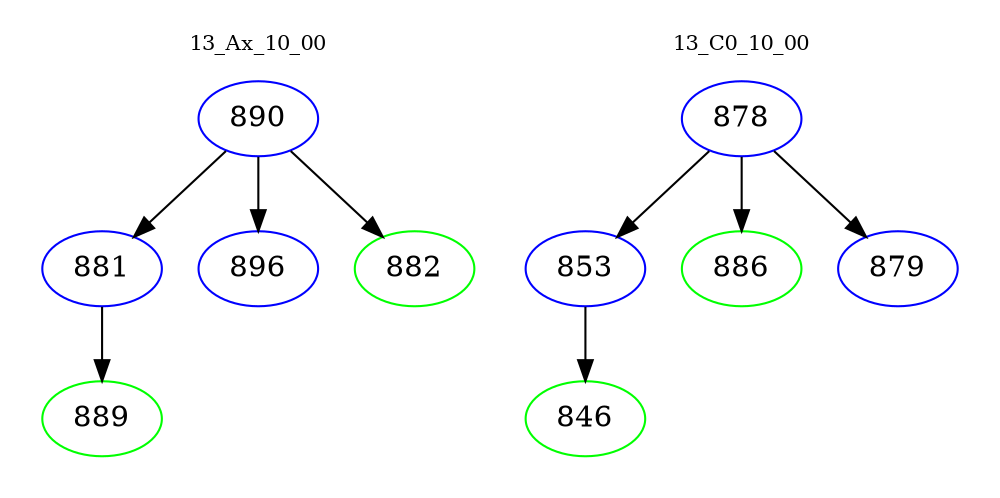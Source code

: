 digraph{
subgraph cluster_0 {
color = white
label = "13_Ax_10_00";
fontsize=10;
T0_890 [label="890", color="blue"]
T0_890 -> T0_881 [color="black"]
T0_881 [label="881", color="blue"]
T0_881 -> T0_889 [color="black"]
T0_889 [label="889", color="green"]
T0_890 -> T0_896 [color="black"]
T0_896 [label="896", color="blue"]
T0_890 -> T0_882 [color="black"]
T0_882 [label="882", color="green"]
}
subgraph cluster_1 {
color = white
label = "13_C0_10_00";
fontsize=10;
T1_878 [label="878", color="blue"]
T1_878 -> T1_853 [color="black"]
T1_853 [label="853", color="blue"]
T1_853 -> T1_846 [color="black"]
T1_846 [label="846", color="green"]
T1_878 -> T1_886 [color="black"]
T1_886 [label="886", color="green"]
T1_878 -> T1_879 [color="black"]
T1_879 [label="879", color="blue"]
}
}
